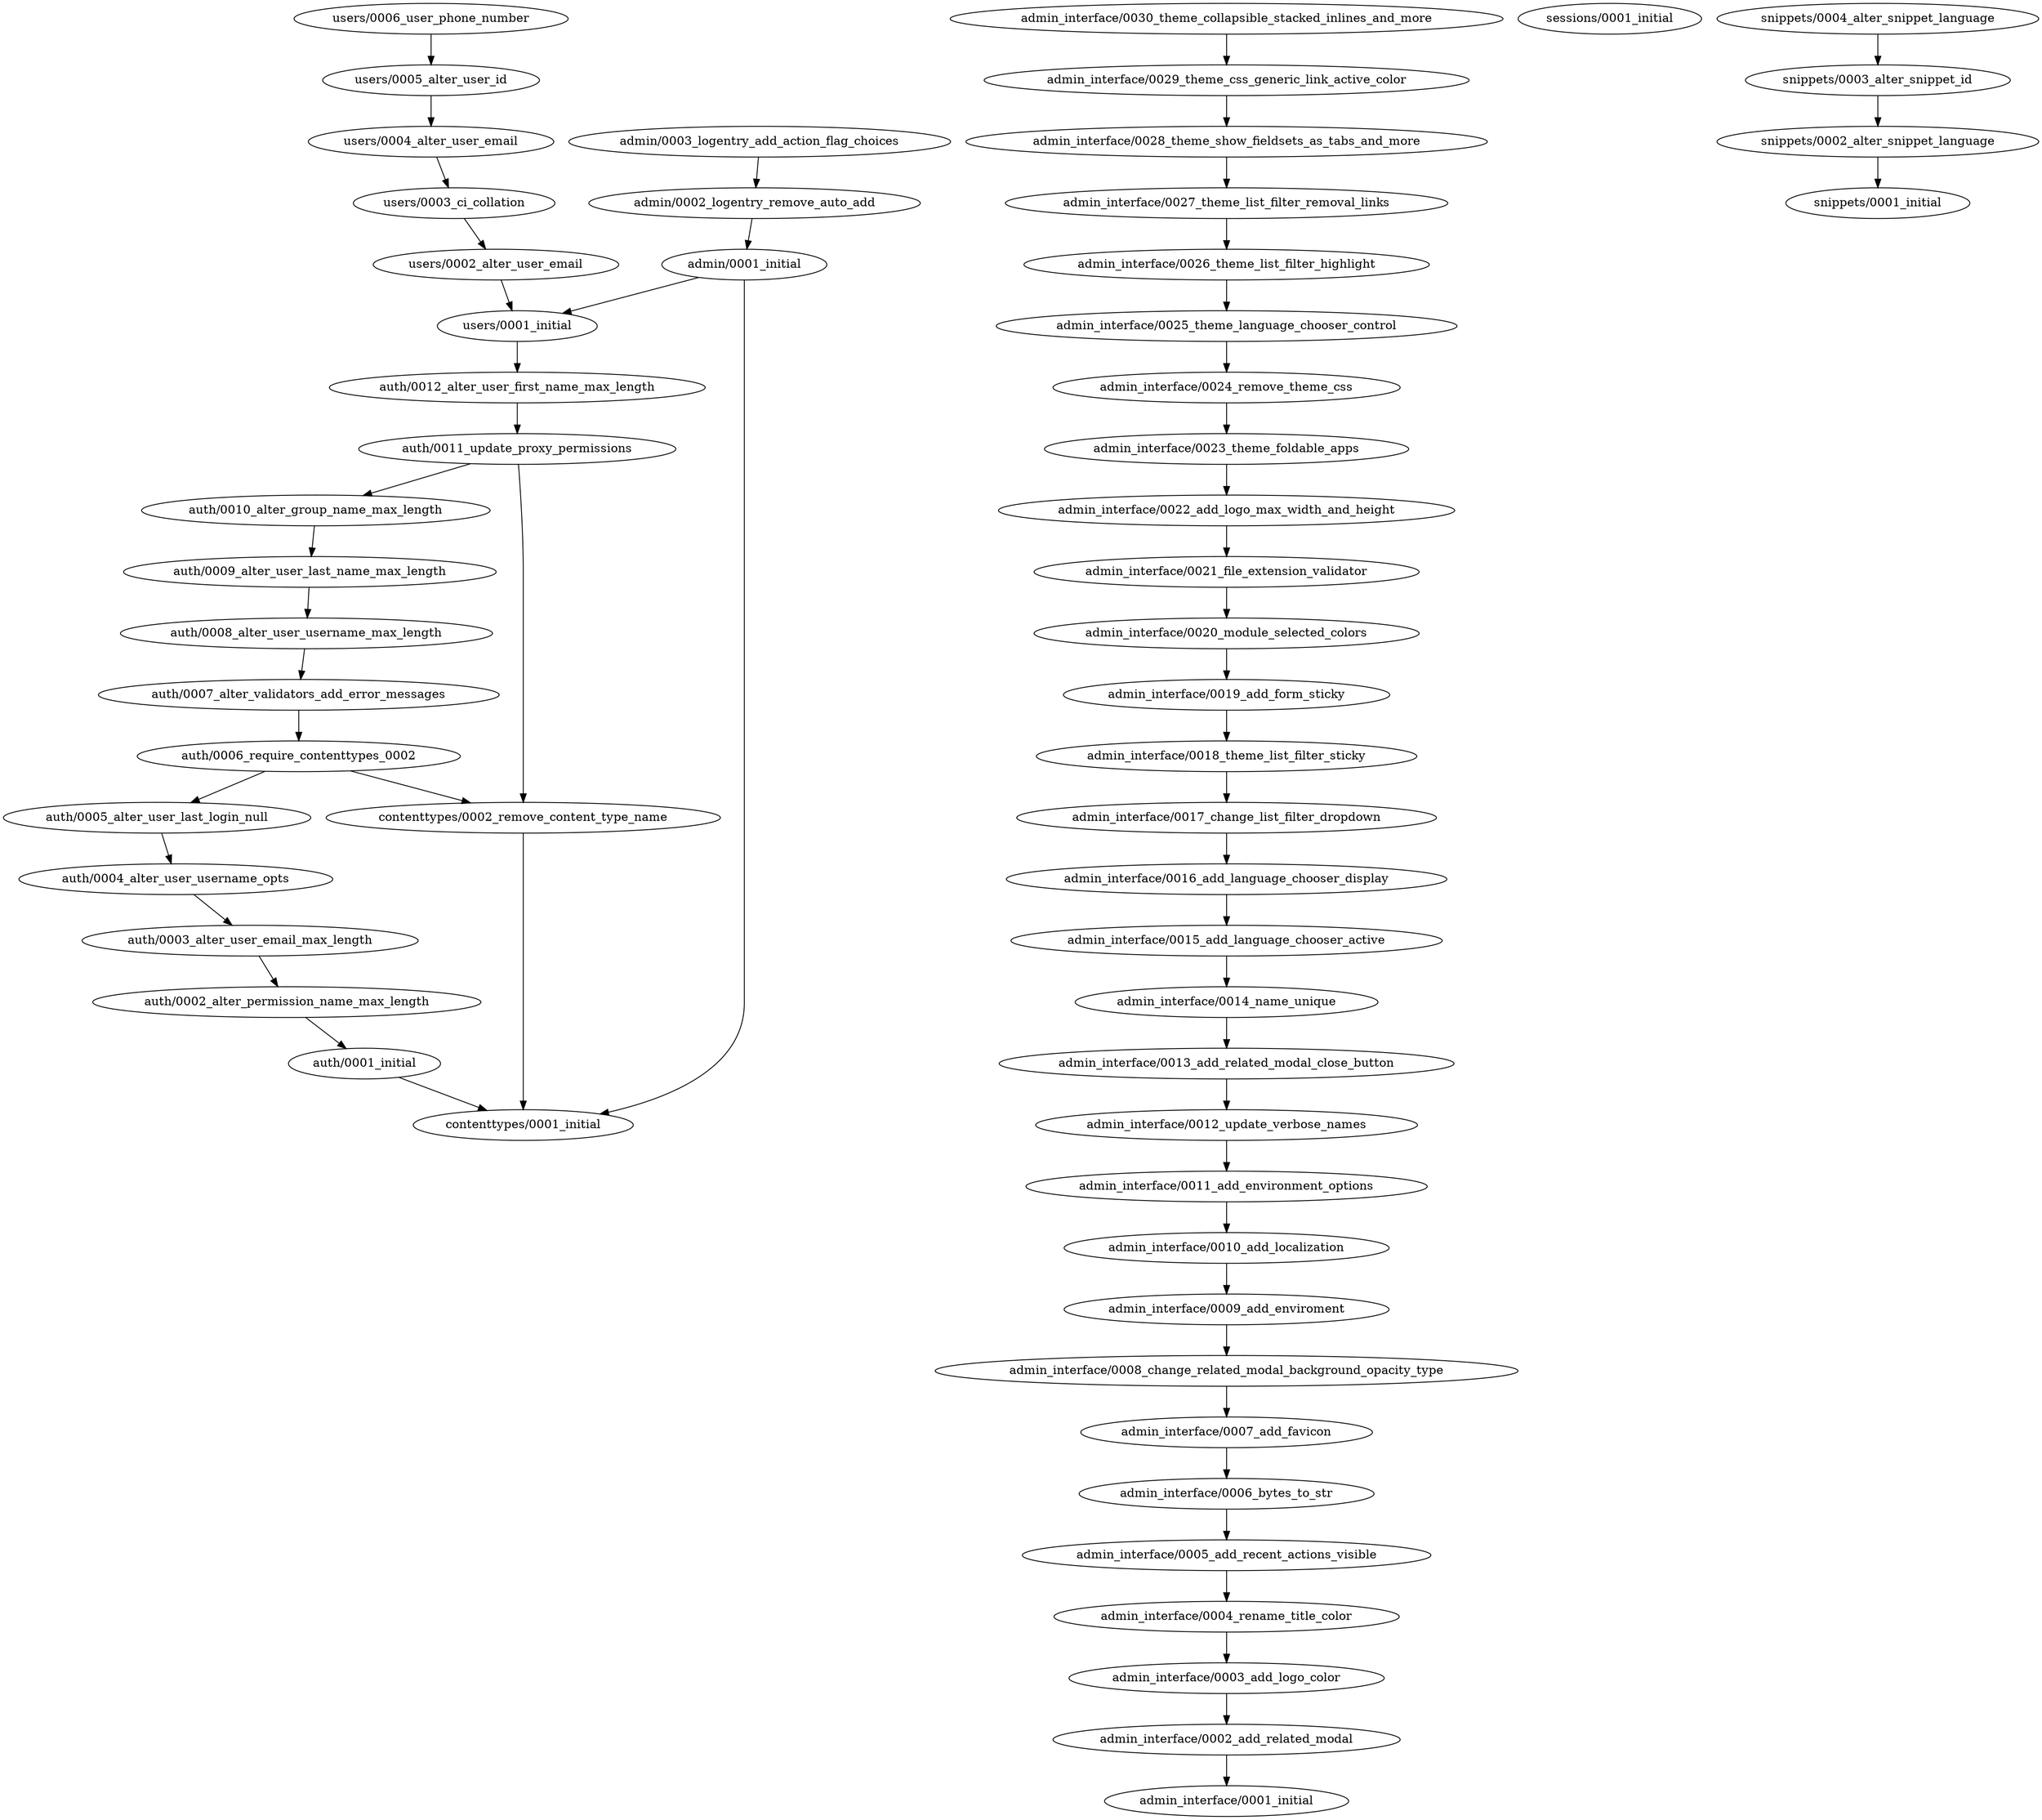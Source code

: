 digraph {
	"admin/0001_initial" [label="admin/0001_initial"]
	"admin/0002_logentry_remove_auto_add" [label="admin/0002_logentry_remove_auto_add"]
	"admin/0003_logentry_add_action_flag_choices" [label="admin/0003_logentry_add_action_flag_choices"]
	"admin_interface/0001_initial" [label="admin_interface/0001_initial"]
	"admin_interface/0002_add_related_modal" [label="admin_interface/0002_add_related_modal"]
	"admin_interface/0003_add_logo_color" [label="admin_interface/0003_add_logo_color"]
	"admin_interface/0004_rename_title_color" [label="admin_interface/0004_rename_title_color"]
	"admin_interface/0005_add_recent_actions_visible" [label="admin_interface/0005_add_recent_actions_visible"]
	"admin_interface/0006_bytes_to_str" [label="admin_interface/0006_bytes_to_str"]
	"admin_interface/0007_add_favicon" [label="admin_interface/0007_add_favicon"]
	"admin_interface/0008_change_related_modal_background_opacity_type" [label="admin_interface/0008_change_related_modal_background_opacity_type"]
	"admin_interface/0009_add_enviroment" [label="admin_interface/0009_add_enviroment"]
	"admin_interface/0010_add_localization" [label="admin_interface/0010_add_localization"]
	"admin_interface/0011_add_environment_options" [label="admin_interface/0011_add_environment_options"]
	"admin_interface/0012_update_verbose_names" [label="admin_interface/0012_update_verbose_names"]
	"admin_interface/0013_add_related_modal_close_button" [label="admin_interface/0013_add_related_modal_close_button"]
	"admin_interface/0014_name_unique" [label="admin_interface/0014_name_unique"]
	"admin_interface/0015_add_language_chooser_active" [label="admin_interface/0015_add_language_chooser_active"]
	"admin_interface/0016_add_language_chooser_display" [label="admin_interface/0016_add_language_chooser_display"]
	"admin_interface/0017_change_list_filter_dropdown" [label="admin_interface/0017_change_list_filter_dropdown"]
	"admin_interface/0018_theme_list_filter_sticky" [label="admin_interface/0018_theme_list_filter_sticky"]
	"admin_interface/0019_add_form_sticky" [label="admin_interface/0019_add_form_sticky"]
	"admin_interface/0020_module_selected_colors" [label="admin_interface/0020_module_selected_colors"]
	"admin_interface/0021_file_extension_validator" [label="admin_interface/0021_file_extension_validator"]
	"admin_interface/0022_add_logo_max_width_and_height" [label="admin_interface/0022_add_logo_max_width_and_height"]
	"admin_interface/0023_theme_foldable_apps" [label="admin_interface/0023_theme_foldable_apps"]
	"admin_interface/0024_remove_theme_css" [label="admin_interface/0024_remove_theme_css"]
	"admin_interface/0025_theme_language_chooser_control" [label="admin_interface/0025_theme_language_chooser_control"]
	"admin_interface/0026_theme_list_filter_highlight" [label="admin_interface/0026_theme_list_filter_highlight"]
	"admin_interface/0027_theme_list_filter_removal_links" [label="admin_interface/0027_theme_list_filter_removal_links"]
	"admin_interface/0028_theme_show_fieldsets_as_tabs_and_more" [label="admin_interface/0028_theme_show_fieldsets_as_tabs_and_more"]
	"admin_interface/0029_theme_css_generic_link_active_color" [label="admin_interface/0029_theme_css_generic_link_active_color"]
	"admin_interface/0030_theme_collapsible_stacked_inlines_and_more" [label="admin_interface/0030_theme_collapsible_stacked_inlines_and_more"]
	"auth/0001_initial" [label="auth/0001_initial"]
	"auth/0002_alter_permission_name_max_length" [label="auth/0002_alter_permission_name_max_length"]
	"auth/0003_alter_user_email_max_length" [label="auth/0003_alter_user_email_max_length"]
	"auth/0004_alter_user_username_opts" [label="auth/0004_alter_user_username_opts"]
	"auth/0005_alter_user_last_login_null" [label="auth/0005_alter_user_last_login_null"]
	"auth/0006_require_contenttypes_0002" [label="auth/0006_require_contenttypes_0002"]
	"auth/0007_alter_validators_add_error_messages" [label="auth/0007_alter_validators_add_error_messages"]
	"auth/0008_alter_user_username_max_length" [label="auth/0008_alter_user_username_max_length"]
	"auth/0009_alter_user_last_name_max_length" [label="auth/0009_alter_user_last_name_max_length"]
	"auth/0010_alter_group_name_max_length" [label="auth/0010_alter_group_name_max_length"]
	"auth/0011_update_proxy_permissions" [label="auth/0011_update_proxy_permissions"]
	"auth/0012_alter_user_first_name_max_length" [label="auth/0012_alter_user_first_name_max_length"]
	"contenttypes/0001_initial" [label="contenttypes/0001_initial"]
	"contenttypes/0002_remove_content_type_name" [label="contenttypes/0002_remove_content_type_name"]
	"sessions/0001_initial" [label="sessions/0001_initial"]
	"snippets/0001_initial" [label="snippets/0001_initial"]
	"snippets/0002_alter_snippet_language" [label="snippets/0002_alter_snippet_language"]
	"snippets/0003_alter_snippet_id" [label="snippets/0003_alter_snippet_id"]
	"snippets/0004_alter_snippet_language" [label="snippets/0004_alter_snippet_language"]
	"users/0001_initial" [label="users/0001_initial"]
	"users/0002_alter_user_email" [label="users/0002_alter_user_email"]
	"users/0003_ci_collation" [label="users/0003_ci_collation"]
	"users/0004_alter_user_email" [label="users/0004_alter_user_email"]
	"users/0005_alter_user_id" [label="users/0005_alter_user_id"]
	"users/0006_user_phone_number" [label="users/0006_user_phone_number"]
	"admin/0001_initial" -> "users/0001_initial"
	"admin/0001_initial" -> "contenttypes/0001_initial"
	"admin/0002_logentry_remove_auto_add" -> "admin/0001_initial"
	"admin/0003_logentry_add_action_flag_choices" -> "admin/0002_logentry_remove_auto_add"
	"admin_interface/0002_add_related_modal" -> "admin_interface/0001_initial"
	"admin_interface/0003_add_logo_color" -> "admin_interface/0002_add_related_modal"
	"admin_interface/0004_rename_title_color" -> "admin_interface/0003_add_logo_color"
	"admin_interface/0005_add_recent_actions_visible" -> "admin_interface/0004_rename_title_color"
	"admin_interface/0006_bytes_to_str" -> "admin_interface/0005_add_recent_actions_visible"
	"admin_interface/0007_add_favicon" -> "admin_interface/0006_bytes_to_str"
	"admin_interface/0008_change_related_modal_background_opacity_type" -> "admin_interface/0007_add_favicon"
	"admin_interface/0009_add_enviroment" -> "admin_interface/0008_change_related_modal_background_opacity_type"
	"admin_interface/0010_add_localization" -> "admin_interface/0009_add_enviroment"
	"admin_interface/0011_add_environment_options" -> "admin_interface/0010_add_localization"
	"admin_interface/0012_update_verbose_names" -> "admin_interface/0011_add_environment_options"
	"admin_interface/0013_add_related_modal_close_button" -> "admin_interface/0012_update_verbose_names"
	"admin_interface/0014_name_unique" -> "admin_interface/0013_add_related_modal_close_button"
	"admin_interface/0015_add_language_chooser_active" -> "admin_interface/0014_name_unique"
	"admin_interface/0016_add_language_chooser_display" -> "admin_interface/0015_add_language_chooser_active"
	"admin_interface/0017_change_list_filter_dropdown" -> "admin_interface/0016_add_language_chooser_display"
	"admin_interface/0018_theme_list_filter_sticky" -> "admin_interface/0017_change_list_filter_dropdown"
	"admin_interface/0019_add_form_sticky" -> "admin_interface/0018_theme_list_filter_sticky"
	"admin_interface/0020_module_selected_colors" -> "admin_interface/0019_add_form_sticky"
	"admin_interface/0021_file_extension_validator" -> "admin_interface/0020_module_selected_colors"
	"admin_interface/0022_add_logo_max_width_and_height" -> "admin_interface/0021_file_extension_validator"
	"admin_interface/0023_theme_foldable_apps" -> "admin_interface/0022_add_logo_max_width_and_height"
	"admin_interface/0024_remove_theme_css" -> "admin_interface/0023_theme_foldable_apps"
	"admin_interface/0025_theme_language_chooser_control" -> "admin_interface/0024_remove_theme_css"
	"admin_interface/0026_theme_list_filter_highlight" -> "admin_interface/0025_theme_language_chooser_control"
	"admin_interface/0027_theme_list_filter_removal_links" -> "admin_interface/0026_theme_list_filter_highlight"
	"admin_interface/0028_theme_show_fieldsets_as_tabs_and_more" -> "admin_interface/0027_theme_list_filter_removal_links"
	"admin_interface/0029_theme_css_generic_link_active_color" -> "admin_interface/0028_theme_show_fieldsets_as_tabs_and_more"
	"admin_interface/0030_theme_collapsible_stacked_inlines_and_more" -> "admin_interface/0029_theme_css_generic_link_active_color"
	"auth/0001_initial" -> "contenttypes/0001_initial"
	"auth/0002_alter_permission_name_max_length" -> "auth/0001_initial"
	"auth/0003_alter_user_email_max_length" -> "auth/0002_alter_permission_name_max_length"
	"auth/0004_alter_user_username_opts" -> "auth/0003_alter_user_email_max_length"
	"auth/0005_alter_user_last_login_null" -> "auth/0004_alter_user_username_opts"
	"auth/0006_require_contenttypes_0002" -> "auth/0005_alter_user_last_login_null"
	"auth/0006_require_contenttypes_0002" -> "contenttypes/0002_remove_content_type_name"
	"auth/0007_alter_validators_add_error_messages" -> "auth/0006_require_contenttypes_0002"
	"auth/0008_alter_user_username_max_length" -> "auth/0007_alter_validators_add_error_messages"
	"auth/0009_alter_user_last_name_max_length" -> "auth/0008_alter_user_username_max_length"
	"auth/0010_alter_group_name_max_length" -> "auth/0009_alter_user_last_name_max_length"
	"auth/0011_update_proxy_permissions" -> "auth/0010_alter_group_name_max_length"
	"auth/0011_update_proxy_permissions" -> "contenttypes/0002_remove_content_type_name"
	"auth/0012_alter_user_first_name_max_length" -> "auth/0011_update_proxy_permissions"
	"contenttypes/0002_remove_content_type_name" -> "contenttypes/0001_initial"
	"snippets/0002_alter_snippet_language" -> "snippets/0001_initial"
	"snippets/0003_alter_snippet_id" -> "snippets/0002_alter_snippet_language"
	"snippets/0004_alter_snippet_language" -> "snippets/0003_alter_snippet_id"
	"users/0001_initial" -> "auth/0012_alter_user_first_name_max_length"
	"users/0002_alter_user_email" -> "users/0001_initial"
	"users/0003_ci_collation" -> "users/0002_alter_user_email"
	"users/0004_alter_user_email" -> "users/0003_ci_collation"
	"users/0005_alter_user_id" -> "users/0004_alter_user_email"
	"users/0006_user_phone_number" -> "users/0005_alter_user_id"
}
